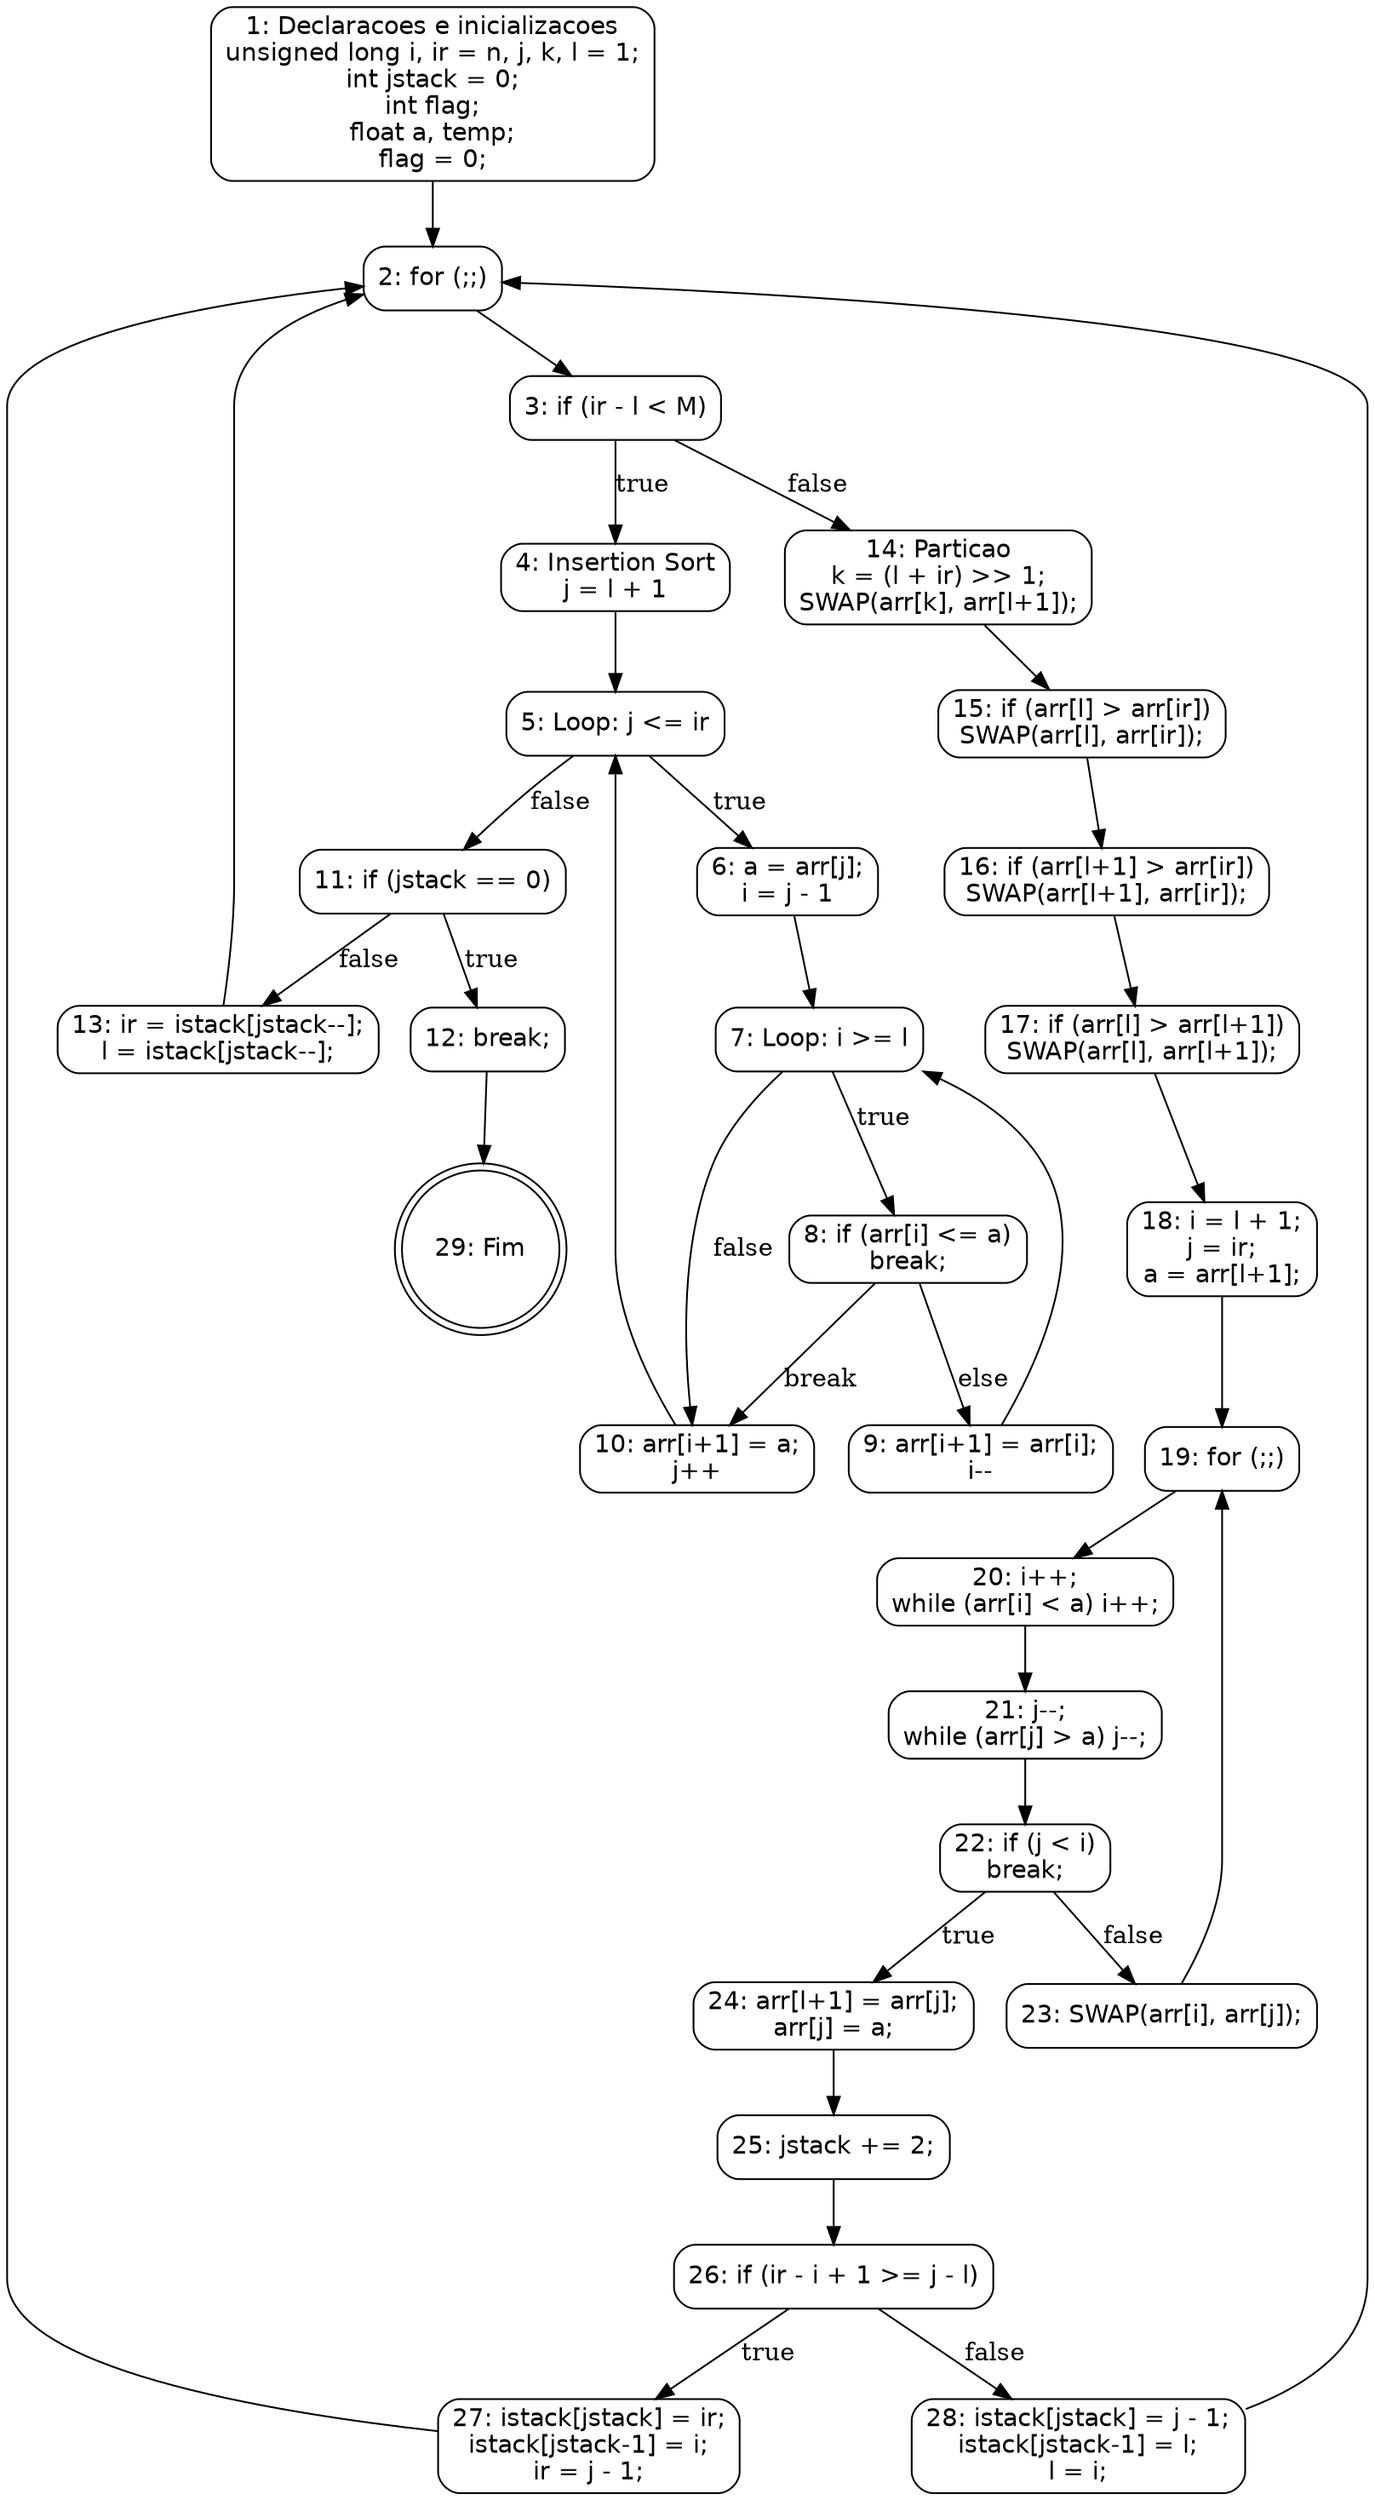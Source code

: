 digraph sort_CFG {
    node [shape=box, style=rounded, fontname="Helvetica"];
    N1 [label="1: Declaracoes e inicializacoes\nunsigned long i, ir = n, j, k, l = 1;\nint jstack = 0;\nint flag;\nfloat a, temp;\nflag = 0;"];
    N2 [label="2: for (;;)"];
    N3 [label="3: if (ir - l < M)"];
    N4 [label="4: Insertion Sort\nj = l + 1"];
    N5 [label="5: Loop: j <= ir"];
    N6 [label="6: a = arr[j];\ni = j - 1"];
    N7 [label="7: Loop: i >= l"];
    N8 [label="8: if (arr[i] <= a)\nbreak;"];
    N9 [label="9: arr[i+1] = arr[i];\ni--"];
    N10 [label="10: arr[i+1] = a;\nj++"];
    N11 [label="11: if (jstack == 0)"];
    N12 [label="12: break;"];
    N13 [label="13: ir = istack[jstack--];\nl = istack[jstack--];"];
    N14 [label="14: Particao\nk = (l + ir) >> 1;\nSWAP(arr[k], arr[l+1]);"];
    N15 [label="15: if (arr[l] > arr[ir])\nSWAP(arr[l], arr[ir]);"];
    N16 [label="16: if (arr[l+1] > arr[ir])\nSWAP(arr[l+1], arr[ir]);"];
    N17 [label="17: if (arr[l] > arr[l+1])\nSWAP(arr[l], arr[l+1]);"];
    N18 [label="18: i = l + 1;\nj = ir;\na = arr[l+1];"];
    N19 [label="19: for (;;)"];
    N20 [label="20: i++;\nwhile (arr[i] < a) i++;"];
    N21 [label="21: j--;\nwhile (arr[j] > a) j--;"];
    N22 [label="22: if (j < i)\nbreak;"];
    N23 [label="23: SWAP(arr[i], arr[j]);"];
    N24 [label="24: arr[l+1] = arr[j];\narr[j] = a;"];
    N25 [label="25: jstack += 2;"];
    N26 [label="26: if (ir - i + 1 >= j - l)"];
    N27 [label="27: istack[jstack] = ir;\nistack[jstack-1] = i;\nir = j - 1;"];
    N28 [label="28: istack[jstack] = j - 1;\nistack[jstack-1] = l;\nl = i;"];
    N29 [label="29: Fim", shape=doublecircle];

    N1 -> N2;
    N2 -> N3;
    N3 -> N4 [label="true"];
    N3 -> N14 [label="false"];
    N4 -> N5;
    N5 -> N6 [label="true"];
    N5 -> N11 [label="false"];
    N6 -> N7;
    N7 -> N8 [label="true"];
    N7 -> N10 [label="false"];
    N8 -> N10 [label="break"];
    N8 -> N9 [label="else"];
    N9 -> N7;
    N10 -> N5;
    N11 -> N12 [label="true"];
    N11 -> N13 [label="false"];
    N12 -> N29;
    N13 -> N2;
    N14 -> N15;
    N15 -> N16;
    N16 -> N17;
    N17 -> N18;
    N18 -> N19;
    N19 -> N20;
    N20 -> N21;
    N21 -> N22;
    N22 -> N24 [label="true"];
    N22 -> N23 [label="false"];
    N23 -> N19;
    N24 -> N25;
    N25 -> N26;
    N26 -> N27 [label="true"];
    N26 -> N28 [label="false"];
    N27 -> N2;
    N28 -> N2;
}